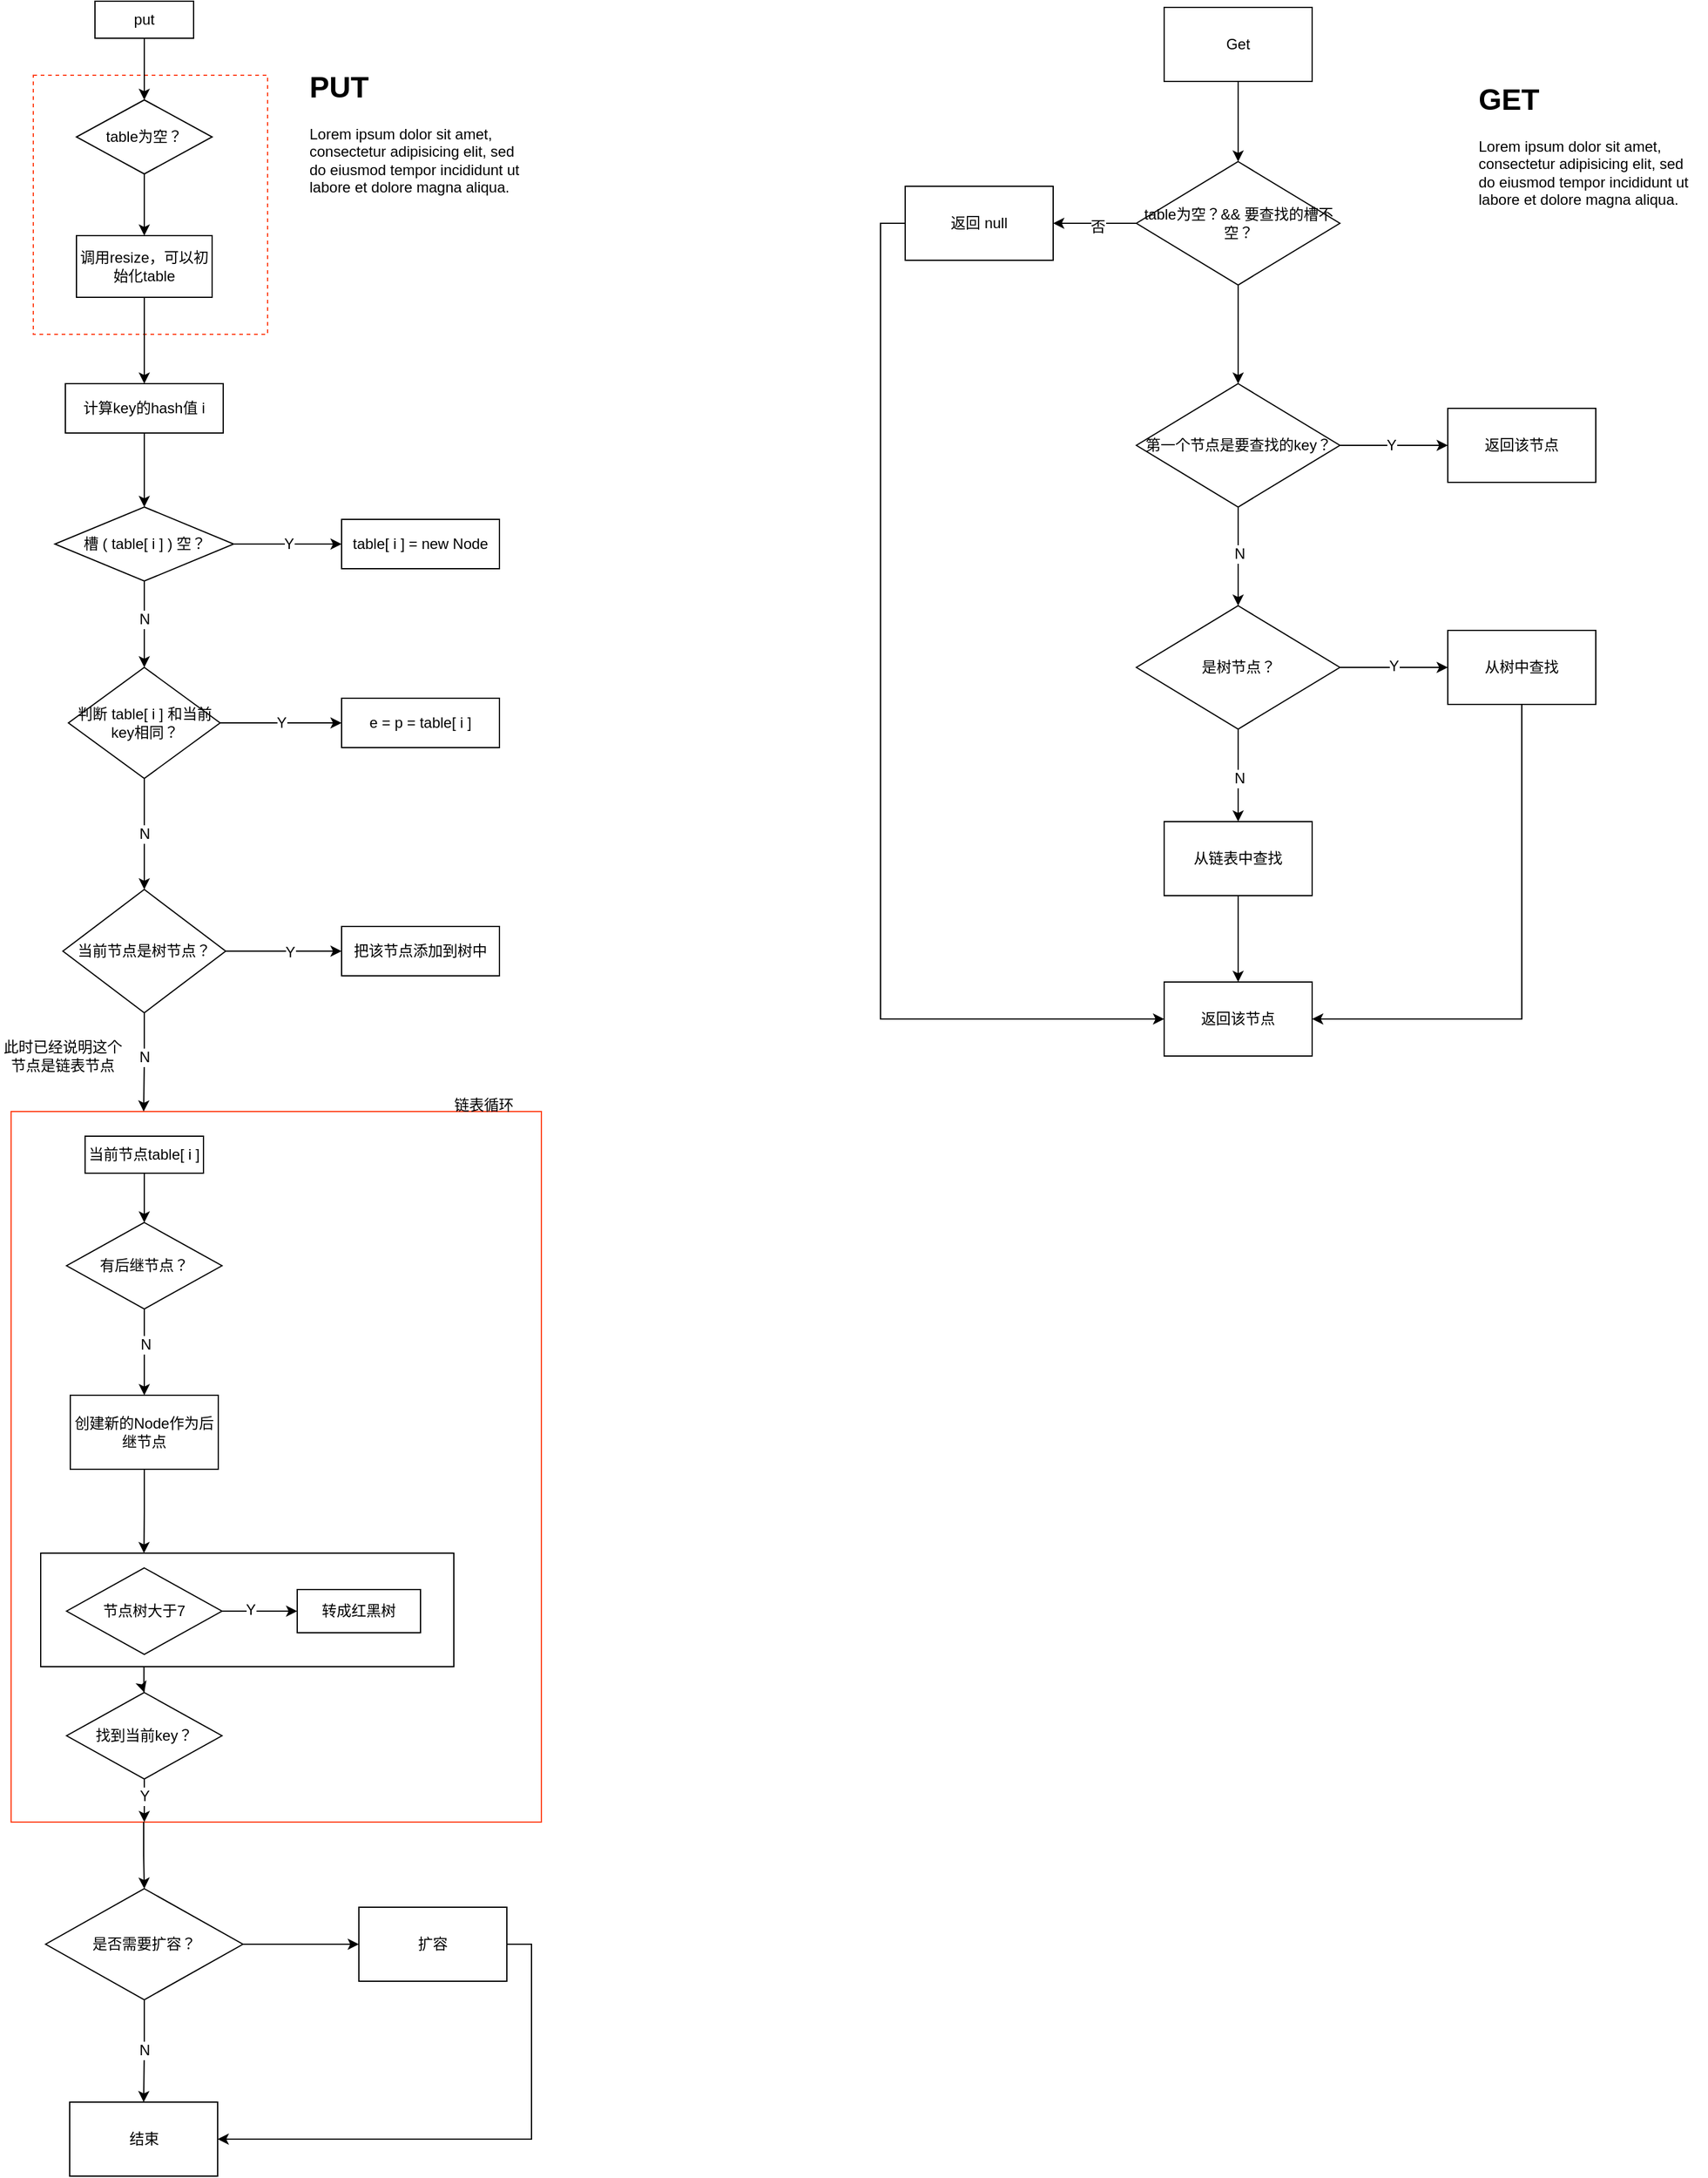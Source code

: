 <mxfile version="14.6.12" type="github" pages="4">
  <diagram id="hzfjIlR3qatyx32ulYAV" name="HashMap">
    <mxGraphModel dx="1426" dy="794" grid="1" gridSize="10" guides="1" tooltips="1" connect="1" arrows="1" fold="1" page="1" pageScale="1" pageWidth="827" pageHeight="1169" math="0" shadow="0">
      <root>
        <mxCell id="0" />
        <mxCell id="1" parent="0" />
        <mxCell id="SUs-a6CJwETZ14rcJxrB-38" value="" style="rounded=0;whiteSpace=wrap;html=1;strokeColor=#FF421C;fillColor=none;" parent="1" vertex="1">
          <mxGeometry x="199" y="970" width="430" height="576" as="geometry" />
        </mxCell>
        <mxCell id="SUs-a6CJwETZ14rcJxrB-83" style="edgeStyle=orthogonalEdgeStyle;rounded=0;orthogonalLoop=1;jettySize=auto;html=1;exitX=0.25;exitY=1;exitDx=0;exitDy=0;" parent="1" source="SUs-a6CJwETZ14rcJxrB-64" target="SUs-a6CJwETZ14rcJxrB-61" edge="1">
          <mxGeometry relative="1" as="geometry" />
        </mxCell>
        <mxCell id="SUs-a6CJwETZ14rcJxrB-64" value="" style="rounded=0;whiteSpace=wrap;html=1;strokeColor=#000000;fillColor=none;" parent="1" vertex="1">
          <mxGeometry x="223" y="1328" width="335" height="92" as="geometry" />
        </mxCell>
        <mxCell id="SUs-a6CJwETZ14rcJxrB-12" value="" style="rounded=0;whiteSpace=wrap;html=1;fillColor=none;dashed=1;strokeColor=#FF421C;" parent="1" vertex="1">
          <mxGeometry x="217" y="130" width="190" height="210" as="geometry" />
        </mxCell>
        <mxCell id="SUs-a6CJwETZ14rcJxrB-3" value="" style="edgeStyle=orthogonalEdgeStyle;rounded=0;orthogonalLoop=1;jettySize=auto;html=1;" parent="1" source="SUs-a6CJwETZ14rcJxrB-1" target="SUs-a6CJwETZ14rcJxrB-2" edge="1">
          <mxGeometry relative="1" as="geometry" />
        </mxCell>
        <mxCell id="SUs-a6CJwETZ14rcJxrB-1" value="put" style="rounded=0;whiteSpace=wrap;html=1;" parent="1" vertex="1">
          <mxGeometry x="267" y="70" width="80" height="30" as="geometry" />
        </mxCell>
        <mxCell id="SUs-a6CJwETZ14rcJxrB-5" value="" style="edgeStyle=orthogonalEdgeStyle;rounded=0;orthogonalLoop=1;jettySize=auto;html=1;" parent="1" source="SUs-a6CJwETZ14rcJxrB-2" target="SUs-a6CJwETZ14rcJxrB-4" edge="1">
          <mxGeometry relative="1" as="geometry" />
        </mxCell>
        <mxCell id="SUs-a6CJwETZ14rcJxrB-2" value="table为空？" style="rhombus;whiteSpace=wrap;html=1;" parent="1" vertex="1">
          <mxGeometry x="252" y="150" width="110" height="60" as="geometry" />
        </mxCell>
        <mxCell id="SUs-a6CJwETZ14rcJxrB-7" value="" style="edgeStyle=orthogonalEdgeStyle;rounded=0;orthogonalLoop=1;jettySize=auto;html=1;" parent="1" source="SUs-a6CJwETZ14rcJxrB-4" target="SUs-a6CJwETZ14rcJxrB-6" edge="1">
          <mxGeometry relative="1" as="geometry" />
        </mxCell>
        <mxCell id="SUs-a6CJwETZ14rcJxrB-4" value="调用resize，可以初始化table" style="rounded=0;whiteSpace=wrap;html=1;" parent="1" vertex="1">
          <mxGeometry x="252" y="260" width="110" height="50" as="geometry" />
        </mxCell>
        <mxCell id="SUs-a6CJwETZ14rcJxrB-11" value="" style="edgeStyle=orthogonalEdgeStyle;rounded=0;orthogonalLoop=1;jettySize=auto;html=1;" parent="1" source="SUs-a6CJwETZ14rcJxrB-6" target="SUs-a6CJwETZ14rcJxrB-10" edge="1">
          <mxGeometry relative="1" as="geometry" />
        </mxCell>
        <mxCell id="SUs-a6CJwETZ14rcJxrB-6" value="计算key的hash值 i" style="rounded=0;whiteSpace=wrap;html=1;" parent="1" vertex="1">
          <mxGeometry x="243" y="380" width="128" height="40" as="geometry" />
        </mxCell>
        <mxCell id="SUs-a6CJwETZ14rcJxrB-14" value="&lt;font style=&quot;font-size: 12px&quot;&gt;Y&lt;/font&gt;" style="edgeStyle=orthogonalEdgeStyle;rounded=0;orthogonalLoop=1;jettySize=auto;html=1;" parent="1" source="SUs-a6CJwETZ14rcJxrB-10" target="SUs-a6CJwETZ14rcJxrB-13" edge="1">
          <mxGeometry relative="1" as="geometry" />
        </mxCell>
        <mxCell id="SUs-a6CJwETZ14rcJxrB-16" value="" style="edgeStyle=orthogonalEdgeStyle;rounded=0;orthogonalLoop=1;jettySize=auto;html=1;" parent="1" source="SUs-a6CJwETZ14rcJxrB-10" edge="1">
          <mxGeometry relative="1" as="geometry">
            <mxPoint x="307" y="610" as="targetPoint" />
          </mxGeometry>
        </mxCell>
        <mxCell id="SUs-a6CJwETZ14rcJxrB-17" value="N" style="text;html=1;align=center;verticalAlign=middle;resizable=0;points=[];;labelBackgroundColor=#ffffff;" parent="SUs-a6CJwETZ14rcJxrB-16" vertex="1" connectable="0">
          <mxGeometry x="-0.12" relative="1" as="geometry">
            <mxPoint as="offset" />
          </mxGeometry>
        </mxCell>
        <mxCell id="SUs-a6CJwETZ14rcJxrB-10" value="槽 ( table[ i ] ) 空？" style="rhombus;whiteSpace=wrap;html=1;" parent="1" vertex="1">
          <mxGeometry x="234.5" y="480" width="145" height="60" as="geometry" />
        </mxCell>
        <mxCell id="SUs-a6CJwETZ14rcJxrB-13" value="table[ i ] = new Node" style="rounded=0;whiteSpace=wrap;html=1;" parent="1" vertex="1">
          <mxGeometry x="467" y="490" width="128" height="40" as="geometry" />
        </mxCell>
        <mxCell id="SUs-a6CJwETZ14rcJxrB-22" value="&lt;font style=&quot;font-size: 12px&quot;&gt;Y&lt;/font&gt;" style="edgeStyle=orthogonalEdgeStyle;rounded=0;orthogonalLoop=1;jettySize=auto;html=1;entryX=0;entryY=0.5;entryDx=0;entryDy=0;" parent="1" source="SUs-a6CJwETZ14rcJxrB-18" target="SUs-a6CJwETZ14rcJxrB-20" edge="1">
          <mxGeometry relative="1" as="geometry">
            <mxPoint x="448.5" y="655" as="targetPoint" />
          </mxGeometry>
        </mxCell>
        <mxCell id="SUs-a6CJwETZ14rcJxrB-24" value="&lt;font style=&quot;font-size: 12px&quot;&gt;N&lt;/font&gt;" style="edgeStyle=orthogonalEdgeStyle;rounded=0;orthogonalLoop=1;jettySize=auto;html=1;entryX=0.5;entryY=0;entryDx=0;entryDy=0;" parent="1" source="SUs-a6CJwETZ14rcJxrB-18" target="SUs-a6CJwETZ14rcJxrB-26" edge="1">
          <mxGeometry relative="1" as="geometry">
            <mxPoint x="307" y="790" as="targetPoint" />
          </mxGeometry>
        </mxCell>
        <mxCell id="SUs-a6CJwETZ14rcJxrB-18" value="判断 table[ i ] 和当前key相同？" style="rhombus;whiteSpace=wrap;html=1;" parent="1" vertex="1">
          <mxGeometry x="245.5" y="610" width="123" height="90" as="geometry" />
        </mxCell>
        <mxCell id="SUs-a6CJwETZ14rcJxrB-20" value="e = p = table[ i ]" style="rounded=0;whiteSpace=wrap;html=1;" parent="1" vertex="1">
          <mxGeometry x="467" y="635" width="128" height="40" as="geometry" />
        </mxCell>
        <mxCell id="SUs-a6CJwETZ14rcJxrB-29" value="" style="edgeStyle=orthogonalEdgeStyle;rounded=0;orthogonalLoop=1;jettySize=auto;html=1;entryX=0;entryY=0.5;entryDx=0;entryDy=0;" parent="1" source="SUs-a6CJwETZ14rcJxrB-26" target="SUs-a6CJwETZ14rcJxrB-27" edge="1">
          <mxGeometry relative="1" as="geometry">
            <mxPoint x="453" y="840" as="targetPoint" />
          </mxGeometry>
        </mxCell>
        <mxCell id="SUs-a6CJwETZ14rcJxrB-30" value="Y" style="text;html=1;align=center;verticalAlign=middle;resizable=0;points=[];;labelBackgroundColor=#ffffff;" parent="SUs-a6CJwETZ14rcJxrB-29" vertex="1" connectable="0">
          <mxGeometry x="0.106" y="-1" relative="1" as="geometry">
            <mxPoint as="offset" />
          </mxGeometry>
        </mxCell>
        <mxCell id="SUs-a6CJwETZ14rcJxrB-32" value="" style="edgeStyle=orthogonalEdgeStyle;rounded=0;orthogonalLoop=1;jettySize=auto;html=1;entryX=0.25;entryY=0;entryDx=0;entryDy=0;" parent="1" source="SUs-a6CJwETZ14rcJxrB-26" target="SUs-a6CJwETZ14rcJxrB-38" edge="1">
          <mxGeometry relative="1" as="geometry">
            <mxPoint x="307" y="960" as="targetPoint" />
            <Array as="points" />
          </mxGeometry>
        </mxCell>
        <mxCell id="SUs-a6CJwETZ14rcJxrB-33" value="N" style="text;html=1;align=center;verticalAlign=middle;resizable=0;points=[];;labelBackgroundColor=#ffffff;" parent="SUs-a6CJwETZ14rcJxrB-32" vertex="1" connectable="0">
          <mxGeometry x="-0.114" relative="1" as="geometry">
            <mxPoint as="offset" />
          </mxGeometry>
        </mxCell>
        <mxCell id="SUs-a6CJwETZ14rcJxrB-26" value="当前节点是树节点？" style="rhombus;whiteSpace=wrap;html=1;" parent="1" vertex="1">
          <mxGeometry x="241" y="790" width="132" height="100" as="geometry" />
        </mxCell>
        <mxCell id="SUs-a6CJwETZ14rcJxrB-27" value="把该节点添加到树中" style="rounded=0;whiteSpace=wrap;html=1;" parent="1" vertex="1">
          <mxGeometry x="467" y="820" width="128" height="40" as="geometry" />
        </mxCell>
        <mxCell id="SUs-a6CJwETZ14rcJxrB-35" value="此时已经说明这个节点是链表节点" style="text;html=1;strokeColor=none;fillColor=none;align=center;verticalAlign=middle;whiteSpace=wrap;rounded=0;dashed=1;" parent="1" vertex="1">
          <mxGeometry x="190" y="910" width="102" height="30" as="geometry" />
        </mxCell>
        <mxCell id="SUs-a6CJwETZ14rcJxrB-68" style="edgeStyle=orthogonalEdgeStyle;rounded=0;orthogonalLoop=1;jettySize=auto;html=1;exitX=0.25;exitY=1;exitDx=0;exitDy=0;entryX=0.5;entryY=0;entryDx=0;entryDy=0;" parent="1" source="SUs-a6CJwETZ14rcJxrB-38" target="SUs-a6CJwETZ14rcJxrB-67" edge="1">
          <mxGeometry relative="1" as="geometry" />
        </mxCell>
        <mxCell id="SUs-a6CJwETZ14rcJxrB-45" style="edgeStyle=orthogonalEdgeStyle;rounded=0;orthogonalLoop=1;jettySize=auto;html=1;exitX=0.5;exitY=1;exitDx=0;exitDy=0;entryX=0.5;entryY=0;entryDx=0;entryDy=0;" parent="1" source="SUs-a6CJwETZ14rcJxrB-41" target="SUs-a6CJwETZ14rcJxrB-44" edge="1">
          <mxGeometry relative="1" as="geometry" />
        </mxCell>
        <mxCell id="SUs-a6CJwETZ14rcJxrB-41" value="当前节点table[ i ]" style="rounded=0;whiteSpace=wrap;html=1;strokeColor=#000000;fillColor=none;" parent="1" vertex="1">
          <mxGeometry x="259" y="990" width="96" height="30" as="geometry" />
        </mxCell>
        <mxCell id="SUs-a6CJwETZ14rcJxrB-49" value="" style="edgeStyle=orthogonalEdgeStyle;rounded=0;orthogonalLoop=1;jettySize=auto;html=1;" parent="1" source="SUs-a6CJwETZ14rcJxrB-44" target="SUs-a6CJwETZ14rcJxrB-48" edge="1">
          <mxGeometry relative="1" as="geometry" />
        </mxCell>
        <mxCell id="SUs-a6CJwETZ14rcJxrB-50" value="N" style="text;html=1;align=center;verticalAlign=middle;resizable=0;points=[];;labelBackgroundColor=#ffffff;" parent="SUs-a6CJwETZ14rcJxrB-49" vertex="1" connectable="0">
          <mxGeometry x="-0.171" y="1" relative="1" as="geometry">
            <mxPoint as="offset" />
          </mxGeometry>
        </mxCell>
        <mxCell id="SUs-a6CJwETZ14rcJxrB-44" value="有后继节点？" style="rhombus;whiteSpace=wrap;html=1;" parent="1" vertex="1">
          <mxGeometry x="244" y="1060" width="126" height="70" as="geometry" />
        </mxCell>
        <mxCell id="SUs-a6CJwETZ14rcJxrB-65" value="" style="edgeStyle=orthogonalEdgeStyle;rounded=0;orthogonalLoop=1;jettySize=auto;html=1;entryX=0.25;entryY=0;entryDx=0;entryDy=0;" parent="1" source="SUs-a6CJwETZ14rcJxrB-48" target="SUs-a6CJwETZ14rcJxrB-64" edge="1">
          <mxGeometry relative="1" as="geometry" />
        </mxCell>
        <mxCell id="SUs-a6CJwETZ14rcJxrB-48" value="创建新的Node作为后继节点" style="rounded=0;whiteSpace=wrap;html=1;strokeColor=#000000;fillColor=none;" parent="1" vertex="1">
          <mxGeometry x="247" y="1200" width="120" height="60" as="geometry" />
        </mxCell>
        <mxCell id="SUs-a6CJwETZ14rcJxrB-54" value="" style="edgeStyle=orthogonalEdgeStyle;rounded=0;orthogonalLoop=1;jettySize=auto;html=1;entryX=0;entryY=0.5;entryDx=0;entryDy=0;" parent="1" source="SUs-a6CJwETZ14rcJxrB-51" target="SUs-a6CJwETZ14rcJxrB-55" edge="1">
          <mxGeometry relative="1" as="geometry">
            <mxPoint x="450" y="1375" as="targetPoint" />
          </mxGeometry>
        </mxCell>
        <mxCell id="SUs-a6CJwETZ14rcJxrB-56" value="Y" style="text;html=1;align=center;verticalAlign=middle;resizable=0;points=[];;labelBackgroundColor=#ffffff;" parent="SUs-a6CJwETZ14rcJxrB-54" vertex="1" connectable="0">
          <mxGeometry x="-0.246" y="1" relative="1" as="geometry">
            <mxPoint as="offset" />
          </mxGeometry>
        </mxCell>
        <mxCell id="SUs-a6CJwETZ14rcJxrB-51" value="节点树大于7" style="rhombus;whiteSpace=wrap;html=1;" parent="1" vertex="1">
          <mxGeometry x="244" y="1340" width="126" height="70" as="geometry" />
        </mxCell>
        <mxCell id="SUs-a6CJwETZ14rcJxrB-55" value="转成红黑树" style="rounded=0;whiteSpace=wrap;html=1;strokeColor=#000000;fillColor=none;" parent="1" vertex="1">
          <mxGeometry x="431" y="1357.5" width="100" height="35" as="geometry" />
        </mxCell>
        <mxCell id="SUs-a6CJwETZ14rcJxrB-80" style="edgeStyle=orthogonalEdgeStyle;rounded=0;orthogonalLoop=1;jettySize=auto;html=1;exitX=0.5;exitY=1;exitDx=0;exitDy=0;entryX=0.249;entryY=0.955;entryDx=0;entryDy=0;entryPerimeter=0;" parent="1" source="SUs-a6CJwETZ14rcJxrB-61" edge="1">
          <mxGeometry relative="1" as="geometry">
            <mxPoint x="307" y="1546" as="targetPoint" />
          </mxGeometry>
        </mxCell>
        <mxCell id="SUs-a6CJwETZ14rcJxrB-84" value="Y" style="text;html=1;align=center;verticalAlign=middle;resizable=0;points=[];;labelBackgroundColor=#ffffff;" parent="SUs-a6CJwETZ14rcJxrB-80" vertex="1" connectable="0">
          <mxGeometry x="-0.2" relative="1" as="geometry">
            <mxPoint as="offset" />
          </mxGeometry>
        </mxCell>
        <mxCell id="SUs-a6CJwETZ14rcJxrB-61" value="找到当前key？" style="rhombus;whiteSpace=wrap;html=1;" parent="1" vertex="1">
          <mxGeometry x="244" y="1441" width="126" height="70" as="geometry" />
        </mxCell>
        <mxCell id="SUs-a6CJwETZ14rcJxrB-70" value="" style="edgeStyle=orthogonalEdgeStyle;rounded=0;orthogonalLoop=1;jettySize=auto;html=1;entryX=0;entryY=0.5;entryDx=0;entryDy=0;" parent="1" source="SUs-a6CJwETZ14rcJxrB-67" target="SUs-a6CJwETZ14rcJxrB-71" edge="1">
          <mxGeometry relative="1" as="geometry">
            <mxPoint x="467" y="1645" as="targetPoint" />
          </mxGeometry>
        </mxCell>
        <mxCell id="SUs-a6CJwETZ14rcJxrB-73" value="" style="edgeStyle=orthogonalEdgeStyle;rounded=0;orthogonalLoop=1;jettySize=auto;html=1;entryX=0.5;entryY=0;entryDx=0;entryDy=0;" parent="1" source="SUs-a6CJwETZ14rcJxrB-67" target="SUs-a6CJwETZ14rcJxrB-74" edge="1">
          <mxGeometry relative="1" as="geometry">
            <mxPoint x="307" y="1770" as="targetPoint" />
          </mxGeometry>
        </mxCell>
        <mxCell id="SUs-a6CJwETZ14rcJxrB-75" value="N" style="text;html=1;align=center;verticalAlign=middle;resizable=0;points=[];;labelBackgroundColor=#ffffff;" parent="SUs-a6CJwETZ14rcJxrB-73" vertex="1" connectable="0">
          <mxGeometry x="-0.012" relative="1" as="geometry">
            <mxPoint as="offset" />
          </mxGeometry>
        </mxCell>
        <mxCell id="SUs-a6CJwETZ14rcJxrB-67" value="是否需要扩容？" style="rhombus;whiteSpace=wrap;html=1;strokeColor=#000000;fillColor=none;" parent="1" vertex="1">
          <mxGeometry x="227" y="1600" width="160" height="90" as="geometry" />
        </mxCell>
        <mxCell id="SUs-a6CJwETZ14rcJxrB-76" style="edgeStyle=orthogonalEdgeStyle;rounded=0;orthogonalLoop=1;jettySize=auto;html=1;exitX=1;exitY=0.5;exitDx=0;exitDy=0;entryX=1;entryY=0.5;entryDx=0;entryDy=0;" parent="1" source="SUs-a6CJwETZ14rcJxrB-71" target="SUs-a6CJwETZ14rcJxrB-74" edge="1">
          <mxGeometry relative="1" as="geometry" />
        </mxCell>
        <mxCell id="SUs-a6CJwETZ14rcJxrB-71" value="扩容" style="rounded=0;whiteSpace=wrap;html=1;strokeColor=#000000;fillColor=none;" parent="1" vertex="1">
          <mxGeometry x="481" y="1615" width="120" height="60" as="geometry" />
        </mxCell>
        <mxCell id="SUs-a6CJwETZ14rcJxrB-74" value="结束" style="rounded=0;whiteSpace=wrap;html=1;strokeColor=#000000;fillColor=none;" parent="1" vertex="1">
          <mxGeometry x="246.5" y="1773" width="120" height="60" as="geometry" />
        </mxCell>
        <mxCell id="SUs-a6CJwETZ14rcJxrB-82" value="链表循环" style="text;html=1;align=center;verticalAlign=middle;resizable=0;points=[];;autosize=1;" parent="1" vertex="1">
          <mxGeometry x="552" y="955" width="60" height="20" as="geometry" />
        </mxCell>
        <mxCell id="SUs-a6CJwETZ14rcJxrB-85" value="&lt;h1&gt;PUT&lt;/h1&gt;&lt;p&gt;Lorem ipsum dolor sit amet, consectetur adipisicing elit, sed do eiusmod tempor incididunt ut labore et dolore magna aliqua.&lt;/p&gt;" style="text;html=1;strokeColor=none;fillColor=none;spacing=5;spacingTop=-20;whiteSpace=wrap;overflow=hidden;rounded=0;" parent="1" vertex="1">
          <mxGeometry x="436" y="120" width="190" height="120" as="geometry" />
        </mxCell>
        <mxCell id="SUs-a6CJwETZ14rcJxrB-89" value="" style="edgeStyle=orthogonalEdgeStyle;rounded=0;orthogonalLoop=1;jettySize=auto;html=1;entryX=0.5;entryY=0;entryDx=0;entryDy=0;" parent="1" source="SUs-a6CJwETZ14rcJxrB-86" target="SUs-a6CJwETZ14rcJxrB-90" edge="1">
          <mxGeometry relative="1" as="geometry">
            <mxPoint x="1194" y="205" as="targetPoint" />
          </mxGeometry>
        </mxCell>
        <mxCell id="SUs-a6CJwETZ14rcJxrB-86" value="Get" style="rounded=0;whiteSpace=wrap;html=1;strokeColor=#000000;fillColor=none;" parent="1" vertex="1">
          <mxGeometry x="1134" y="75" width="120" height="60" as="geometry" />
        </mxCell>
        <mxCell id="SUs-a6CJwETZ14rcJxrB-92" value="" style="edgeStyle=orthogonalEdgeStyle;rounded=0;orthogonalLoop=1;jettySize=auto;html=1;entryX=0;entryY=0.5;entryDx=0;entryDy=0;" parent="1" source="SUs-a6CJwETZ14rcJxrB-90" target="SUs-a6CJwETZ14rcJxrB-93" edge="1">
          <mxGeometry relative="1" as="geometry">
            <mxPoint x="1356.5" y="250" as="targetPoint" />
          </mxGeometry>
        </mxCell>
        <mxCell id="SUs-a6CJwETZ14rcJxrB-94" value="否" style="text;html=1;align=center;verticalAlign=middle;resizable=0;points=[];;labelBackgroundColor=#ffffff;" parent="SUs-a6CJwETZ14rcJxrB-92" vertex="1" connectable="0">
          <mxGeometry x="-0.051" y="3" relative="1" as="geometry">
            <mxPoint as="offset" />
          </mxGeometry>
        </mxCell>
        <mxCell id="SUs-a6CJwETZ14rcJxrB-98" value="" style="edgeStyle=orthogonalEdgeStyle;rounded=0;orthogonalLoop=1;jettySize=auto;html=1;" parent="1" source="SUs-a6CJwETZ14rcJxrB-90" target="SUs-a6CJwETZ14rcJxrB-97" edge="1">
          <mxGeometry relative="1" as="geometry" />
        </mxCell>
        <mxCell id="SUs-a6CJwETZ14rcJxrB-90" value="table为空？&amp;amp;&amp;amp; 要查找的槽不空？" style="rhombus;whiteSpace=wrap;html=1;" parent="1" vertex="1">
          <mxGeometry x="1111.5" y="200" width="165" height="100" as="geometry" />
        </mxCell>
        <mxCell id="SUs-a6CJwETZ14rcJxrB-101" value="" style="edgeStyle=orthogonalEdgeStyle;rounded=0;orthogonalLoop=1;jettySize=auto;html=1;entryX=0;entryY=0.5;entryDx=0;entryDy=0;" parent="1" source="SUs-a6CJwETZ14rcJxrB-97" target="SUs-a6CJwETZ14rcJxrB-99" edge="1">
          <mxGeometry relative="1" as="geometry">
            <mxPoint x="1356.5" y="430" as="targetPoint" />
          </mxGeometry>
        </mxCell>
        <mxCell id="SUs-a6CJwETZ14rcJxrB-102" value="Y" style="text;html=1;align=center;verticalAlign=middle;resizable=0;points=[];;labelBackgroundColor=#ffffff;" parent="SUs-a6CJwETZ14rcJxrB-101" vertex="1" connectable="0">
          <mxGeometry x="-0.074" relative="1" as="geometry">
            <mxPoint x="1" as="offset" />
          </mxGeometry>
        </mxCell>
        <mxCell id="SUs-a6CJwETZ14rcJxrB-107" value="" style="edgeStyle=orthogonalEdgeStyle;rounded=0;orthogonalLoop=1;jettySize=auto;html=1;" parent="1" source="SUs-a6CJwETZ14rcJxrB-97" target="SUs-a6CJwETZ14rcJxrB-106" edge="1">
          <mxGeometry relative="1" as="geometry" />
        </mxCell>
        <mxCell id="SUs-a6CJwETZ14rcJxrB-108" value="N" style="text;html=1;align=center;verticalAlign=middle;resizable=0;points=[];;labelBackgroundColor=#ffffff;" parent="SUs-a6CJwETZ14rcJxrB-107" vertex="1" connectable="0">
          <mxGeometry x="-0.05" y="1" relative="1" as="geometry">
            <mxPoint as="offset" />
          </mxGeometry>
        </mxCell>
        <mxCell id="SUs-a6CJwETZ14rcJxrB-97" value="第一个节点是要查找的key？" style="rhombus;whiteSpace=wrap;html=1;" parent="1" vertex="1">
          <mxGeometry x="1111.5" y="380" width="165" height="100" as="geometry" />
        </mxCell>
        <mxCell id="SUs-a6CJwETZ14rcJxrB-110" value="" style="edgeStyle=orthogonalEdgeStyle;rounded=0;orthogonalLoop=1;jettySize=auto;html=1;entryX=0;entryY=0.5;entryDx=0;entryDy=0;" parent="1" source="SUs-a6CJwETZ14rcJxrB-106" target="SUs-a6CJwETZ14rcJxrB-111" edge="1">
          <mxGeometry relative="1" as="geometry">
            <mxPoint x="1356.5" y="610" as="targetPoint" />
          </mxGeometry>
        </mxCell>
        <mxCell id="SUs-a6CJwETZ14rcJxrB-114" value="Y" style="text;html=1;align=center;verticalAlign=middle;resizable=0;points=[];;labelBackgroundColor=#ffffff;" parent="SUs-a6CJwETZ14rcJxrB-110" vertex="1" connectable="0">
          <mxGeometry x="-0.029" y="1" relative="1" as="geometry">
            <mxPoint x="1" as="offset" />
          </mxGeometry>
        </mxCell>
        <mxCell id="SUs-a6CJwETZ14rcJxrB-113" value="" style="edgeStyle=orthogonalEdgeStyle;rounded=0;orthogonalLoop=1;jettySize=auto;html=1;" parent="1" source="SUs-a6CJwETZ14rcJxrB-106" target="SUs-a6CJwETZ14rcJxrB-112" edge="1">
          <mxGeometry relative="1" as="geometry" />
        </mxCell>
        <mxCell id="SUs-a6CJwETZ14rcJxrB-115" value="N" style="text;html=1;align=center;verticalAlign=middle;resizable=0;points=[];;labelBackgroundColor=#ffffff;" parent="SUs-a6CJwETZ14rcJxrB-113" vertex="1" connectable="0">
          <mxGeometry x="0.067" y="1" relative="1" as="geometry">
            <mxPoint as="offset" />
          </mxGeometry>
        </mxCell>
        <mxCell id="SUs-a6CJwETZ14rcJxrB-106" value="是树节点？" style="rhombus;whiteSpace=wrap;html=1;" parent="1" vertex="1">
          <mxGeometry x="1111.5" y="560" width="165" height="100" as="geometry" />
        </mxCell>
        <mxCell id="SUs-a6CJwETZ14rcJxrB-119" style="edgeStyle=orthogonalEdgeStyle;rounded=0;orthogonalLoop=1;jettySize=auto;html=1;exitX=1;exitY=0.5;exitDx=0;exitDy=0;entryX=0;entryY=0.5;entryDx=0;entryDy=0;" parent="1" source="SUs-a6CJwETZ14rcJxrB-93" target="SUs-a6CJwETZ14rcJxrB-116" edge="1">
          <mxGeometry relative="1" as="geometry" />
        </mxCell>
        <mxCell id="SUs-a6CJwETZ14rcJxrB-93" value="返回 null" style="rounded=0;whiteSpace=wrap;html=1;strokeColor=#000000;fillColor=none;direction=west;" parent="1" vertex="1">
          <mxGeometry x="924" y="220" width="120" height="60" as="geometry" />
        </mxCell>
        <mxCell id="SUs-a6CJwETZ14rcJxrB-99" value="返回该节点" style="rounded=0;whiteSpace=wrap;html=1;strokeColor=#000000;fillColor=none;" parent="1" vertex="1">
          <mxGeometry x="1364" y="400" width="120" height="60" as="geometry" />
        </mxCell>
        <mxCell id="SUs-a6CJwETZ14rcJxrB-118" style="edgeStyle=orthogonalEdgeStyle;rounded=0;orthogonalLoop=1;jettySize=auto;html=1;exitX=0.5;exitY=1;exitDx=0;exitDy=0;entryX=1;entryY=0.5;entryDx=0;entryDy=0;" parent="1" source="SUs-a6CJwETZ14rcJxrB-111" target="SUs-a6CJwETZ14rcJxrB-116" edge="1">
          <mxGeometry relative="1" as="geometry" />
        </mxCell>
        <mxCell id="SUs-a6CJwETZ14rcJxrB-111" value="从树中查找" style="rounded=0;whiteSpace=wrap;html=1;strokeColor=#000000;fillColor=none;" parent="1" vertex="1">
          <mxGeometry x="1364" y="580" width="120" height="60" as="geometry" />
        </mxCell>
        <mxCell id="SUs-a6CJwETZ14rcJxrB-117" value="" style="edgeStyle=orthogonalEdgeStyle;rounded=0;orthogonalLoop=1;jettySize=auto;html=1;" parent="1" source="SUs-a6CJwETZ14rcJxrB-112" target="SUs-a6CJwETZ14rcJxrB-116" edge="1">
          <mxGeometry relative="1" as="geometry" />
        </mxCell>
        <mxCell id="SUs-a6CJwETZ14rcJxrB-112" value="从链表中查找" style="rounded=0;whiteSpace=wrap;html=1;strokeColor=#000000;fillColor=none;" parent="1" vertex="1">
          <mxGeometry x="1134" y="735" width="120" height="60" as="geometry" />
        </mxCell>
        <mxCell id="SUs-a6CJwETZ14rcJxrB-116" value="返回该节点" style="rounded=0;whiteSpace=wrap;html=1;strokeColor=#000000;fillColor=none;" parent="1" vertex="1">
          <mxGeometry x="1134" y="865" width="120" height="60" as="geometry" />
        </mxCell>
        <mxCell id="SUs-a6CJwETZ14rcJxrB-120" value="&lt;h1&gt;GET&lt;/h1&gt;&lt;p&gt;Lorem ipsum dolor sit amet, consectetur adipisicing elit, sed do eiusmod tempor incididunt ut labore et dolore magna aliqua.&lt;/p&gt;" style="text;html=1;strokeColor=none;fillColor=none;spacing=5;spacingTop=-20;whiteSpace=wrap;overflow=hidden;rounded=0;" parent="1" vertex="1">
          <mxGeometry x="1384" y="130" width="190" height="120" as="geometry" />
        </mxCell>
      </root>
    </mxGraphModel>
  </diagram>
  <diagram id="DOdSb6P0M9hW4kKyrQym" name="redis">
    <mxGraphModel dx="1426" dy="794" grid="1" gridSize="10" guides="1" tooltips="1" connect="1" arrows="1" fold="1" page="1" pageScale="1" pageWidth="827" pageHeight="1169" math="0" shadow="0">
      <root>
        <mxCell id="0TNZmhgyUfplJbigOLq0-0" />
        <mxCell id="0TNZmhgyUfplJbigOLq0-1" parent="0TNZmhgyUfplJbigOLq0-0" />
        <mxCell id="tI_J-xMjgccO3zqzPGwz-0" value="&lt;h1&gt;Redis&lt;/h1&gt;&lt;div&gt;redis 是个好东西&lt;/div&gt;" style="text;html=1;strokeColor=none;fillColor=none;spacing=5;spacingTop=-20;whiteSpace=wrap;overflow=hidden;rounded=0;" vertex="1" parent="0TNZmhgyUfplJbigOLq0-1">
          <mxGeometry x="40" y="40" width="190" height="120" as="geometry" />
        </mxCell>
      </root>
    </mxGraphModel>
  </diagram>
  <diagram id="m4dCJrsXMs-Vm5KJ45Bz" name="mybatis">
    <mxGraphModel dx="2253" dy="1963" grid="1" gridSize="10" guides="1" tooltips="1" connect="1" arrows="1" fold="1" page="1" pageScale="1" pageWidth="827" pageHeight="1169" math="0" shadow="0">
      <root>
        <mxCell id="-klciIg0drIU8GvIkF-E-0" />
        <mxCell id="-klciIg0drIU8GvIkF-E-1" parent="-klciIg0drIU8GvIkF-E-0" />
        <mxCell id="-klciIg0drIU8GvIkF-E-4" value="" style="edgeStyle=orthogonalEdgeStyle;rounded=0;orthogonalLoop=1;jettySize=auto;html=1;" parent="-klciIg0drIU8GvIkF-E-1" source="-klciIg0drIU8GvIkF-E-2" target="-klciIg0drIU8GvIkF-E-3" edge="1">
          <mxGeometry relative="1" as="geometry" />
        </mxCell>
        <mxCell id="-klciIg0drIU8GvIkF-E-25" value="实现" style="text;html=1;align=center;verticalAlign=middle;resizable=0;points=[];;labelBackgroundColor=#ffffff;" parent="-klciIg0drIU8GvIkF-E-4" vertex="1" connectable="0">
          <mxGeometry x="0.05" y="2" relative="1" as="geometry">
            <mxPoint as="offset" />
          </mxGeometry>
        </mxCell>
        <mxCell id="-klciIg0drIU8GvIkF-E-2" value="Base&lt;br&gt;Executor" style="rounded=0;whiteSpace=wrap;html=1;" parent="-klciIg0drIU8GvIkF-E-1" vertex="1">
          <mxGeometry x="-310" y="-940" width="120" height="60" as="geometry" />
        </mxCell>
        <mxCell id="-klciIg0drIU8GvIkF-E-3" value="Excutor" style="rounded=0;whiteSpace=wrap;html=1;" parent="-klciIg0drIU8GvIkF-E-1" vertex="1">
          <mxGeometry x="-310" y="-1080" width="120" height="60" as="geometry" />
        </mxCell>
        <mxCell id="-klciIg0drIU8GvIkF-E-26" style="edgeStyle=orthogonalEdgeStyle;rounded=0;orthogonalLoop=1;jettySize=auto;html=1;exitX=0.5;exitY=0;exitDx=0;exitDy=0;entryX=0;entryY=0.5;entryDx=0;entryDy=0;" parent="-klciIg0drIU8GvIkF-E-1" source="-klciIg0drIU8GvIkF-E-6" target="-klciIg0drIU8GvIkF-E-3" edge="1">
          <mxGeometry relative="1" as="geometry" />
        </mxCell>
        <mxCell id="-klciIg0drIU8GvIkF-E-27" value="实现" style="text;html=1;align=center;verticalAlign=middle;resizable=0;points=[];;labelBackgroundColor=#ffffff;" parent="-klciIg0drIU8GvIkF-E-26" vertex="1" connectable="0">
          <mxGeometry x="-0.167" y="-46" relative="1" as="geometry">
            <mxPoint x="46" y="-47" as="offset" />
          </mxGeometry>
        </mxCell>
        <mxCell id="-klciIg0drIU8GvIkF-E-6" value="Caching&lt;br&gt;Executor" style="rounded=0;whiteSpace=wrap;html=1;" parent="-klciIg0drIU8GvIkF-E-1" vertex="1">
          <mxGeometry x="-520" y="-950" width="140" height="80" as="geometry" />
        </mxCell>
        <mxCell id="-klciIg0drIU8GvIkF-E-8" style="edgeStyle=orthogonalEdgeStyle;rounded=0;orthogonalLoop=1;jettySize=auto;html=1;exitX=1;exitY=0.5;exitDx=0;exitDy=0;entryX=0;entryY=0.5;entryDx=0;entryDy=0;" parent="-klciIg0drIU8GvIkF-E-1" source="-klciIg0drIU8GvIkF-E-7" target="-klciIg0drIU8GvIkF-E-2" edge="1">
          <mxGeometry relative="1" as="geometry" />
        </mxCell>
        <mxCell id="-klciIg0drIU8GvIkF-E-7" value="delegate" style="rounded=0;whiteSpace=wrap;html=1;" parent="-klciIg0drIU8GvIkF-E-1" vertex="1">
          <mxGeometry x="-440" y="-890" width="60" height="20" as="geometry" />
        </mxCell>
        <mxCell id="-klciIg0drIU8GvIkF-E-11" value="二级缓存" style="text;html=1;strokeColor=none;fillColor=none;align=center;verticalAlign=middle;whiteSpace=wrap;rounded=0;" parent="-klciIg0drIU8GvIkF-E-1" vertex="1">
          <mxGeometry x="-530" y="-970" width="70" height="20" as="geometry" />
        </mxCell>
        <mxCell id="-klciIg0drIU8GvIkF-E-12" value="一级缓存" style="text;html=1;strokeColor=none;fillColor=none;align=center;verticalAlign=middle;whiteSpace=wrap;rounded=0;" parent="-klciIg0drIU8GvIkF-E-1" vertex="1">
          <mxGeometry x="-240" y="-960" width="70" height="20" as="geometry" />
        </mxCell>
        <mxCell id="-klciIg0drIU8GvIkF-E-14" style="rounded=0;orthogonalLoop=1;jettySize=auto;html=1;exitX=0.5;exitY=0;exitDx=0;exitDy=0;entryX=0.5;entryY=1;entryDx=0;entryDy=0;" parent="-klciIg0drIU8GvIkF-E-1" source="-klciIg0drIU8GvIkF-E-13" target="-klciIg0drIU8GvIkF-E-2" edge="1">
          <mxGeometry relative="1" as="geometry" />
        </mxCell>
        <mxCell id="-klciIg0drIU8GvIkF-E-24" value="继承" style="text;html=1;align=center;verticalAlign=middle;resizable=0;points=[];;labelBackgroundColor=#ffffff;" parent="-klciIg0drIU8GvIkF-E-14" vertex="1" connectable="0">
          <mxGeometry x="-0.066" y="4" relative="1" as="geometry">
            <mxPoint as="offset" />
          </mxGeometry>
        </mxCell>
        <mxCell id="-klciIg0drIU8GvIkF-E-13" value="Simple&lt;br&gt;Executor" style="rounded=0;whiteSpace=wrap;html=1;" parent="-klciIg0drIU8GvIkF-E-1" vertex="1">
          <mxGeometry x="-520" y="-750" width="120" height="60" as="geometry" />
        </mxCell>
        <mxCell id="-klciIg0drIU8GvIkF-E-20" style="edgeStyle=none;rounded=0;orthogonalLoop=1;jettySize=auto;html=1;exitX=0.5;exitY=0;exitDx=0;exitDy=0;" parent="-klciIg0drIU8GvIkF-E-1" source="-klciIg0drIU8GvIkF-E-15" target="-klciIg0drIU8GvIkF-E-2" edge="1">
          <mxGeometry relative="1" as="geometry" />
        </mxCell>
        <mxCell id="-klciIg0drIU8GvIkF-E-23" value="继承" style="text;html=1;align=center;verticalAlign=middle;resizable=0;points=[];;labelBackgroundColor=#ffffff;" parent="-klciIg0drIU8GvIkF-E-20" vertex="1" connectable="0">
          <mxGeometry x="-0.154" y="1" relative="1" as="geometry">
            <mxPoint as="offset" />
          </mxGeometry>
        </mxCell>
        <mxCell id="-klciIg0drIU8GvIkF-E-15" value="Reuse&lt;br&gt;Executor" style="rounded=0;whiteSpace=wrap;html=1;" parent="-klciIg0drIU8GvIkF-E-1" vertex="1">
          <mxGeometry x="-310" y="-750" width="120" height="60" as="geometry" />
        </mxCell>
        <mxCell id="-klciIg0drIU8GvIkF-E-21" style="edgeStyle=none;rounded=0;orthogonalLoop=1;jettySize=auto;html=1;exitX=0.5;exitY=0;exitDx=0;exitDy=0;" parent="-klciIg0drIU8GvIkF-E-1" source="-klciIg0drIU8GvIkF-E-16" edge="1">
          <mxGeometry relative="1" as="geometry">
            <mxPoint x="-250" y="-880" as="targetPoint" />
          </mxGeometry>
        </mxCell>
        <mxCell id="-klciIg0drIU8GvIkF-E-22" value="继承" style="text;html=1;align=center;verticalAlign=middle;resizable=0;points=[];;labelBackgroundColor=#ffffff;" parent="-klciIg0drIU8GvIkF-E-21" vertex="1" connectable="0">
          <mxGeometry x="0.055" y="2" relative="1" as="geometry">
            <mxPoint as="offset" />
          </mxGeometry>
        </mxCell>
        <mxCell id="-klciIg0drIU8GvIkF-E-16" value="Batch&lt;br&gt;Executor" style="rounded=0;whiteSpace=wrap;html=1;" parent="-klciIg0drIU8GvIkF-E-1" vertex="1">
          <mxGeometry x="-90" y="-750" width="120" height="60" as="geometry" />
        </mxCell>
        <mxCell id="-klciIg0drIU8GvIkF-E-28" value="" style="rounded=0;whiteSpace=wrap;html=1;opacity=70;dashed=1;strokeColor=#FF0000;strokeWidth=2;" parent="-klciIg0drIU8GvIkF-E-1" vertex="1">
          <mxGeometry x="-140" y="-980" width="250" height="130" as="geometry" />
        </mxCell>
        <mxCell id="-klciIg0drIU8GvIkF-E-31" value="" style="edgeStyle=orthogonalEdgeStyle;rounded=0;orthogonalLoop=1;jettySize=auto;html=1;" parent="-klciIg0drIU8GvIkF-E-1" source="-klciIg0drIU8GvIkF-E-29" target="-klciIg0drIU8GvIkF-E-30" edge="1">
          <mxGeometry relative="1" as="geometry" />
        </mxCell>
        <mxCell id="-klciIg0drIU8GvIkF-E-29" value="query" style="rounded=0;whiteSpace=wrap;html=1;" parent="-klciIg0drIU8GvIkF-E-1" vertex="1">
          <mxGeometry x="-120" y="-960" width="70" height="20" as="geometry" />
        </mxCell>
        <mxCell id="-klciIg0drIU8GvIkF-E-35" value="" style="edgeStyle=orthogonalEdgeStyle;rounded=0;orthogonalLoop=1;jettySize=auto;html=1;" parent="-klciIg0drIU8GvIkF-E-1" source="-klciIg0drIU8GvIkF-E-32" target="-klciIg0drIU8GvIkF-E-34" edge="1">
          <mxGeometry relative="1" as="geometry" />
        </mxCell>
        <mxCell id="-klciIg0drIU8GvIkF-E-32" value="update" style="rounded=0;whiteSpace=wrap;html=1;" parent="-klciIg0drIU8GvIkF-E-1" vertex="1">
          <mxGeometry x="-120" y="-900" width="70" height="20" as="geometry" />
        </mxCell>
        <mxCell id="-klciIg0drIU8GvIkF-E-34" value="doUpdate" style="rounded=0;whiteSpace=wrap;html=1;" parent="-klciIg0drIU8GvIkF-E-1" vertex="1">
          <mxGeometry x="30" y="-900" width="70" height="20" as="geometry" />
        </mxCell>
        <mxCell id="-klciIg0drIU8GvIkF-E-30" value="doQuery" style="rounded=0;whiteSpace=wrap;html=1;" parent="-klciIg0drIU8GvIkF-E-1" vertex="1">
          <mxGeometry x="30" y="-960" width="70" height="20" as="geometry" />
        </mxCell>
        <mxCell id="-klciIg0drIU8GvIkF-E-36" value="缓存维护、事务管理" style="text;html=1;strokeColor=none;fillColor=none;align=center;verticalAlign=middle;whiteSpace=wrap;rounded=0;" parent="-klciIg0drIU8GvIkF-E-1" vertex="1">
          <mxGeometry x="-140" y="-1000" width="160" height="20" as="geometry" />
        </mxCell>
        <mxCell id="-klciIg0drIU8GvIkF-E-38" style="edgeStyle=orthogonalEdgeStyle;rounded=0;orthogonalLoop=1;jettySize=auto;html=1;exitX=1;exitY=0.5;exitDx=0;exitDy=0;entryX=0;entryY=0.5;entryDx=0;entryDy=0;" parent="-klciIg0drIU8GvIkF-E-1" source="-klciIg0drIU8GvIkF-E-39" target="-klciIg0drIU8GvIkF-E-6" edge="1">
          <mxGeometry relative="1" as="geometry" />
        </mxCell>
        <mxCell id="-klciIg0drIU8GvIkF-E-37" value="SqlSession" style="rounded=0;whiteSpace=wrap;html=1;strokeColor=#000000;strokeWidth=1;opacity=70;" parent="-klciIg0drIU8GvIkF-E-1" vertex="1">
          <mxGeometry x="-720" y="-940" width="120" height="60" as="geometry" />
        </mxCell>
        <mxCell id="-klciIg0drIU8GvIkF-E-39" value="executor" style="rounded=0;whiteSpace=wrap;html=1;" parent="-klciIg0drIU8GvIkF-E-1" vertex="1">
          <mxGeometry x="-660" y="-900" width="60" height="20" as="geometry" />
        </mxCell>
        <mxCell id="-klciIg0drIU8GvIkF-E-40" value="每次访问都会创建一个预处理器（prepareStatement）" style="text;html=1;strokeColor=none;fillColor=none;align=center;verticalAlign=middle;whiteSpace=wrap;rounded=0;opacity=70;" parent="-klciIg0drIU8GvIkF-E-1" vertex="1">
          <mxGeometry x="-550" y="-690" width="160" height="50" as="geometry" />
        </mxCell>
        <mxCell id="-klciIg0drIU8GvIkF-E-41" value="相同的sql语句会使用&lt;br&gt;同一个Statement" style="text;html=1;align=center;verticalAlign=middle;resizable=0;points=[];;autosize=1;" parent="-klciIg0drIU8GvIkF-E-1" vertex="1">
          <mxGeometry x="-305" y="-680" width="130" height="30" as="geometry" />
        </mxCell>
        <mxCell id="-klciIg0drIU8GvIkF-E-42" value="批处理必须执行&lt;br&gt;flushStatements才会生效" style="text;html=1;align=center;verticalAlign=middle;resizable=0;points=[];;autosize=1;" parent="-klciIg0drIU8GvIkF-E-1" vertex="1">
          <mxGeometry x="-105" y="-680" width="150" height="30" as="geometry" />
        </mxCell>
      </root>
    </mxGraphModel>
  </diagram>
  <diagram id="dZBrMSs2NidEFrNWa69_" name="JMM">
    <mxGraphModel dx="1426" dy="794" grid="1" gridSize="10" guides="1" tooltips="1" connect="1" arrows="1" fold="1" page="1" pageScale="1" pageWidth="827" pageHeight="1169" math="0" shadow="0">
      <root>
        <mxCell id="CjpBEYz0WgQ5R8Ck3hoN-0" />
        <mxCell id="CjpBEYz0WgQ5R8Ck3hoN-1" parent="CjpBEYz0WgQ5R8Ck3hoN-0" />
        <mxCell id="CjpBEYz0WgQ5R8Ck3hoN-8" value="" style="edgeStyle=orthogonalEdgeStyle;rounded=0;orthogonalLoop=1;jettySize=auto;html=1;startArrow=classic;startFill=1;" parent="CjpBEYz0WgQ5R8Ck3hoN-1" source="CjpBEYz0WgQ5R8Ck3hoN-2" target="CjpBEYz0WgQ5R8Ck3hoN-7" edge="1">
          <mxGeometry relative="1" as="geometry" />
        </mxCell>
        <mxCell id="CjpBEYz0WgQ5R8Ck3hoN-2" value="线程1" style="rounded=0;whiteSpace=wrap;html=1;" parent="CjpBEYz0WgQ5R8Ck3hoN-1" vertex="1">
          <mxGeometry x="40" y="120" width="120" height="40" as="geometry" />
        </mxCell>
        <mxCell id="CjpBEYz0WgQ5R8Ck3hoN-16" style="edgeStyle=orthogonalEdgeStyle;rounded=0;orthogonalLoop=1;jettySize=auto;html=1;exitX=1;exitY=0.5;exitDx=0;exitDy=0;entryX=0;entryY=0.25;entryDx=0;entryDy=0;endArrow=classic;endFill=1;startArrow=classic;startFill=1;" parent="CjpBEYz0WgQ5R8Ck3hoN-1" source="CjpBEYz0WgQ5R8Ck3hoN-7" target="CjpBEYz0WgQ5R8Ck3hoN-15" edge="1">
          <mxGeometry relative="1" as="geometry" />
        </mxCell>
        <mxCell id="CjpBEYz0WgQ5R8Ck3hoN-7" value="工作内存" style="rounded=0;whiteSpace=wrap;html=1;" parent="CjpBEYz0WgQ5R8Ck3hoN-1" vertex="1">
          <mxGeometry x="240" y="120" width="120" height="40" as="geometry" />
        </mxCell>
        <mxCell id="CjpBEYz0WgQ5R8Ck3hoN-17" style="edgeStyle=orthogonalEdgeStyle;rounded=0;orthogonalLoop=1;jettySize=auto;html=1;exitX=1;exitY=0.5;exitDx=0;exitDy=0;entryX=0;entryY=0.5;entryDx=0;entryDy=0;startArrow=classic;startFill=1;" parent="CjpBEYz0WgQ5R8Ck3hoN-1" source="CjpBEYz0WgQ5R8Ck3hoN-9" target="CjpBEYz0WgQ5R8Ck3hoN-15" edge="1">
          <mxGeometry relative="1" as="geometry" />
        </mxCell>
        <mxCell id="CjpBEYz0WgQ5R8Ck3hoN-9" value="工作内存" style="rounded=0;whiteSpace=wrap;html=1;" parent="CjpBEYz0WgQ5R8Ck3hoN-1" vertex="1">
          <mxGeometry x="240" y="200" width="120" height="40" as="geometry" />
        </mxCell>
        <mxCell id="CjpBEYz0WgQ5R8Ck3hoN-18" style="edgeStyle=orthogonalEdgeStyle;rounded=0;orthogonalLoop=1;jettySize=auto;html=1;exitX=1;exitY=0.5;exitDx=0;exitDy=0;entryX=0;entryY=0.75;entryDx=0;entryDy=0;startArrow=classic;startFill=1;" parent="CjpBEYz0WgQ5R8Ck3hoN-1" source="CjpBEYz0WgQ5R8Ck3hoN-11" target="CjpBEYz0WgQ5R8Ck3hoN-15" edge="1">
          <mxGeometry relative="1" as="geometry" />
        </mxCell>
        <mxCell id="CjpBEYz0WgQ5R8Ck3hoN-11" value="工作内存" style="rounded=0;whiteSpace=wrap;html=1;" parent="CjpBEYz0WgQ5R8Ck3hoN-1" vertex="1">
          <mxGeometry x="240" y="280" width="120" height="40" as="geometry" />
        </mxCell>
        <mxCell id="CjpBEYz0WgQ5R8Ck3hoN-13" style="edgeStyle=orthogonalEdgeStyle;rounded=0;orthogonalLoop=1;jettySize=auto;html=1;exitX=1;exitY=0.5;exitDx=0;exitDy=0;entryX=0;entryY=0.5;entryDx=0;entryDy=0;startArrow=classic;startFill=1;" parent="CjpBEYz0WgQ5R8Ck3hoN-1" source="CjpBEYz0WgQ5R8Ck3hoN-3" target="CjpBEYz0WgQ5R8Ck3hoN-9" edge="1">
          <mxGeometry relative="1" as="geometry" />
        </mxCell>
        <mxCell id="CjpBEYz0WgQ5R8Ck3hoN-3" value="线程2" style="rounded=0;whiteSpace=wrap;html=1;" parent="CjpBEYz0WgQ5R8Ck3hoN-1" vertex="1">
          <mxGeometry x="40" y="200" width="120" height="40" as="geometry" />
        </mxCell>
        <mxCell id="CjpBEYz0WgQ5R8Ck3hoN-14" style="edgeStyle=orthogonalEdgeStyle;rounded=0;orthogonalLoop=1;jettySize=auto;html=1;exitX=1;exitY=0.5;exitDx=0;exitDy=0;entryX=0;entryY=0.5;entryDx=0;entryDy=0;startArrow=classic;startFill=1;" parent="CjpBEYz0WgQ5R8Ck3hoN-1" source="CjpBEYz0WgQ5R8Ck3hoN-5" target="CjpBEYz0WgQ5R8Ck3hoN-11" edge="1">
          <mxGeometry relative="1" as="geometry" />
        </mxCell>
        <mxCell id="CjpBEYz0WgQ5R8Ck3hoN-5" value="线程3" style="rounded=0;whiteSpace=wrap;html=1;" parent="CjpBEYz0WgQ5R8Ck3hoN-1" vertex="1">
          <mxGeometry x="40" y="280" width="120" height="40" as="geometry" />
        </mxCell>
        <mxCell id="CjpBEYz0WgQ5R8Ck3hoN-20" value="" style="edgeStyle=orthogonalEdgeStyle;rounded=0;orthogonalLoop=1;jettySize=auto;html=1;startArrow=classic;startFill=1;" parent="CjpBEYz0WgQ5R8Ck3hoN-1" source="CjpBEYz0WgQ5R8Ck3hoN-15" target="CjpBEYz0WgQ5R8Ck3hoN-19" edge="1">
          <mxGeometry relative="1" as="geometry" />
        </mxCell>
        <mxCell id="CjpBEYz0WgQ5R8Ck3hoN-15" value="Load &amp;amp; Save&lt;br&gt;操作" style="rounded=0;whiteSpace=wrap;html=1;" parent="CjpBEYz0WgQ5R8Ck3hoN-1" vertex="1">
          <mxGeometry x="440" y="120" width="80" height="200" as="geometry" />
        </mxCell>
        <mxCell id="CjpBEYz0WgQ5R8Ck3hoN-19" value="主存" style="rounded=0;whiteSpace=wrap;html=1;" parent="CjpBEYz0WgQ5R8Ck3hoN-1" vertex="1">
          <mxGeometry x="600" y="120" width="80" height="200" as="geometry" />
        </mxCell>
        <mxCell id="CjpBEYz0WgQ5R8Ck3hoN-21" value="&lt;font style=&quot;font-size: 14px&quot;&gt;内存屏障&lt;/font&gt;" style="text;html=1;align=center;verticalAlign=middle;resizable=0;points=[];;autosize=1;" parent="CjpBEYz0WgQ5R8Ck3hoN-1" vertex="1">
          <mxGeometry x="54" y="539.5" width="70" height="20" as="geometry" />
        </mxCell>
        <mxCell id="CjpBEYz0WgQ5R8Ck3hoN-24" value="" style="shape=curlyBracket;whiteSpace=wrap;html=1;rounded=1;" parent="CjpBEYz0WgQ5R8Ck3hoN-1" vertex="1">
          <mxGeometry x="124" y="439" width="20" height="221" as="geometry" />
        </mxCell>
        <mxCell id="CjpBEYz0WgQ5R8Ck3hoN-25" value="硬件层面" style="text;html=1;align=center;verticalAlign=middle;resizable=0;points=[];;autosize=1;" parent="CjpBEYz0WgQ5R8Ck3hoN-1" vertex="1">
          <mxGeometry x="160" y="437" width="60" height="20" as="geometry" />
        </mxCell>
        <mxCell id="CjpBEYz0WgQ5R8Ck3hoN-26" value="JMM层面" style="text;html=1;align=center;verticalAlign=middle;resizable=0;points=[];;autosize=1;" parent="CjpBEYz0WgQ5R8Ck3hoN-1" vertex="1">
          <mxGeometry x="155" y="640" width="70" height="20" as="geometry" />
        </mxCell>
        <mxCell id="CjpBEYz0WgQ5R8Ck3hoN-29" value="Sfence：Store Barrier, 写屏障" style="text;html=1;align=center;verticalAlign=middle;resizable=0;points=[];;autosize=1;" parent="CjpBEYz0WgQ5R8Ck3hoN-1" vertex="1">
          <mxGeometry x="275" y="379" width="170" height="20" as="geometry" />
        </mxCell>
        <mxCell id="CjpBEYz0WgQ5R8Ck3hoN-30" value="Lfence:&amp;nbsp; Load Barrier， 读屏障" style="text;html=1;align=center;verticalAlign=middle;resizable=0;points=[];;autosize=1;" parent="CjpBEYz0WgQ5R8Ck3hoN-1" vertex="1">
          <mxGeometry x="270" y="424" width="180" height="20" as="geometry" />
        </mxCell>
        <mxCell id="CjpBEYz0WgQ5R8Ck3hoN-31" value="Mfence: modify/mix Barrier，全能屏障" style="text;html=1;align=center;verticalAlign=middle;resizable=0;points=[];;autosize=1;" parent="CjpBEYz0WgQ5R8Ck3hoN-1" vertex="1">
          <mxGeometry x="273.5" y="463" width="220" height="20" as="geometry" />
        </mxCell>
        <mxCell id="CjpBEYz0WgQ5R8Ck3hoN-32" value="lock前缀，一种锁，锁住内存子系统，可跨CPU" style="text;html=1;align=center;verticalAlign=middle;resizable=0;points=[];;autosize=1;" parent="CjpBEYz0WgQ5R8Ck3hoN-1" vertex="1">
          <mxGeometry x="270" y="502" width="270" height="20" as="geometry" />
        </mxCell>
        <mxCell id="CjpBEYz0WgQ5R8Ck3hoN-33" value="" style="shape=curlyBracket;whiteSpace=wrap;html=1;rounded=1;" parent="CjpBEYz0WgQ5R8Ck3hoN-1" vertex="1">
          <mxGeometry x="240" y="376" width="20" height="142" as="geometry" />
        </mxCell>
        <mxCell id="CjpBEYz0WgQ5R8Ck3hoN-34" value="" style="shape=curlyBracket;whiteSpace=wrap;html=1;rounded=1;size=0.15;" parent="CjpBEYz0WgQ5R8Ck3hoN-1" vertex="1">
          <mxGeometry x="240" y="570" width="20" height="150" as="geometry" />
        </mxCell>
        <mxCell id="CjpBEYz0WgQ5R8Ck3hoN-36" value="LoadLoad屏障" style="text;html=1;align=center;verticalAlign=middle;resizable=0;points=[];;autosize=1;" parent="CjpBEYz0WgQ5R8Ck3hoN-1" vertex="1">
          <mxGeometry x="275" y="564" width="90" height="20" as="geometry" />
        </mxCell>
        <mxCell id="CjpBEYz0WgQ5R8Ck3hoN-37" value="LoadStore屏障" style="text;html=1;align=center;verticalAlign=middle;resizable=0;points=[];;autosize=1;" parent="CjpBEYz0WgQ5R8Ck3hoN-1" vertex="1">
          <mxGeometry x="275" y="610" width="90" height="20" as="geometry" />
        </mxCell>
        <mxCell id="CjpBEYz0WgQ5R8Ck3hoN-38" value="StoreStore屏障" style="text;html=1;align=center;verticalAlign=middle;resizable=0;points=[];;autosize=1;" parent="CjpBEYz0WgQ5R8Ck3hoN-1" vertex="1">
          <mxGeometry x="270" y="655" width="100" height="20" as="geometry" />
        </mxCell>
        <mxCell id="CjpBEYz0WgQ5R8Ck3hoN-39" value="StoreLoad屏障" style="text;html=1;align=center;verticalAlign=middle;resizable=0;points=[];;autosize=1;" parent="CjpBEYz0WgQ5R8Ck3hoN-1" vertex="1">
          <mxGeometry x="275" y="700" width="90" height="20" as="geometry" />
        </mxCell>
      </root>
    </mxGraphModel>
  </diagram>
</mxfile>
